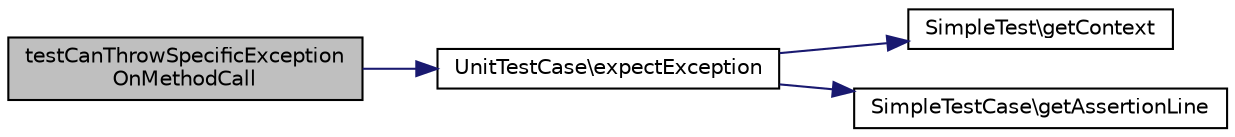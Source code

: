 digraph "testCanThrowSpecificExceptionOnMethodCall"
{
  edge [fontname="Helvetica",fontsize="10",labelfontname="Helvetica",labelfontsize="10"];
  node [fontname="Helvetica",fontsize="10",shape=record];
  rankdir="LR";
  Node1 [label="testCanThrowSpecificException\lOnMethodCall",height=0.2,width=0.4,color="black", fillcolor="grey75", style="filled" fontcolor="black"];
  Node1 -> Node2 [color="midnightblue",fontsize="10",style="solid",fontname="Helvetica"];
  Node2 [label="UnitTestCase\\expectException",height=0.2,width=0.4,color="black", fillcolor="white", style="filled",URL="$class_unit_test_case.html#ac1b6376748b4ad8ba19ad54c608a7650"];
  Node2 -> Node3 [color="midnightblue",fontsize="10",style="solid",fontname="Helvetica"];
  Node3 [label="SimpleTest\\getContext",height=0.2,width=0.4,color="black", fillcolor="white", style="filled",URL="$class_simple_test.html#aa3fe42ba4c6ff4bf9fe17a836d6b593f"];
  Node2 -> Node4 [color="midnightblue",fontsize="10",style="solid",fontname="Helvetica"];
  Node4 [label="SimpleTestCase\\getAssertionLine",height=0.2,width=0.4,color="black", fillcolor="white", style="filled",URL="$class_simple_test_case.html#a4389a897171547fc4545f56a75bf0c9f"];
}
